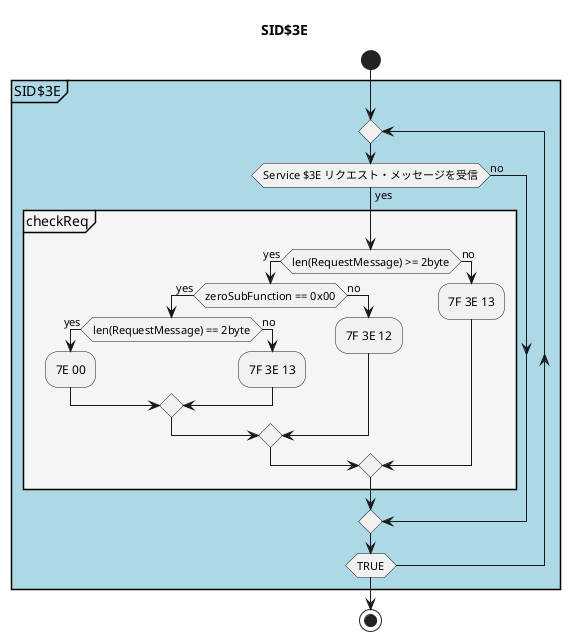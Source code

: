 @startuml SID$3E
title SID$3E
start
    partition SID$3E #LightBlue{
    repeat
    if (Service $3E リクエスト・メッセージを受信) then (yes)

      partition checkReq #WhiteSmoke{

        if (len(RequestMessage) >= 2byte) then (yes) 
            if (zeroSubFunction == 0x00) then (yes)
                if(len(RequestMessage) == 2byte) then (yes)
                        :7E 00;
                else(no)
                    :7F 3E 13;
                endif
            else(no)
                :7F 3E 12;
            endif
        else (no)
            :7F 3E 13;
        endif
      }

    else (no)

    endif
    repeat while(TRUE)
    }
stop
@enduml